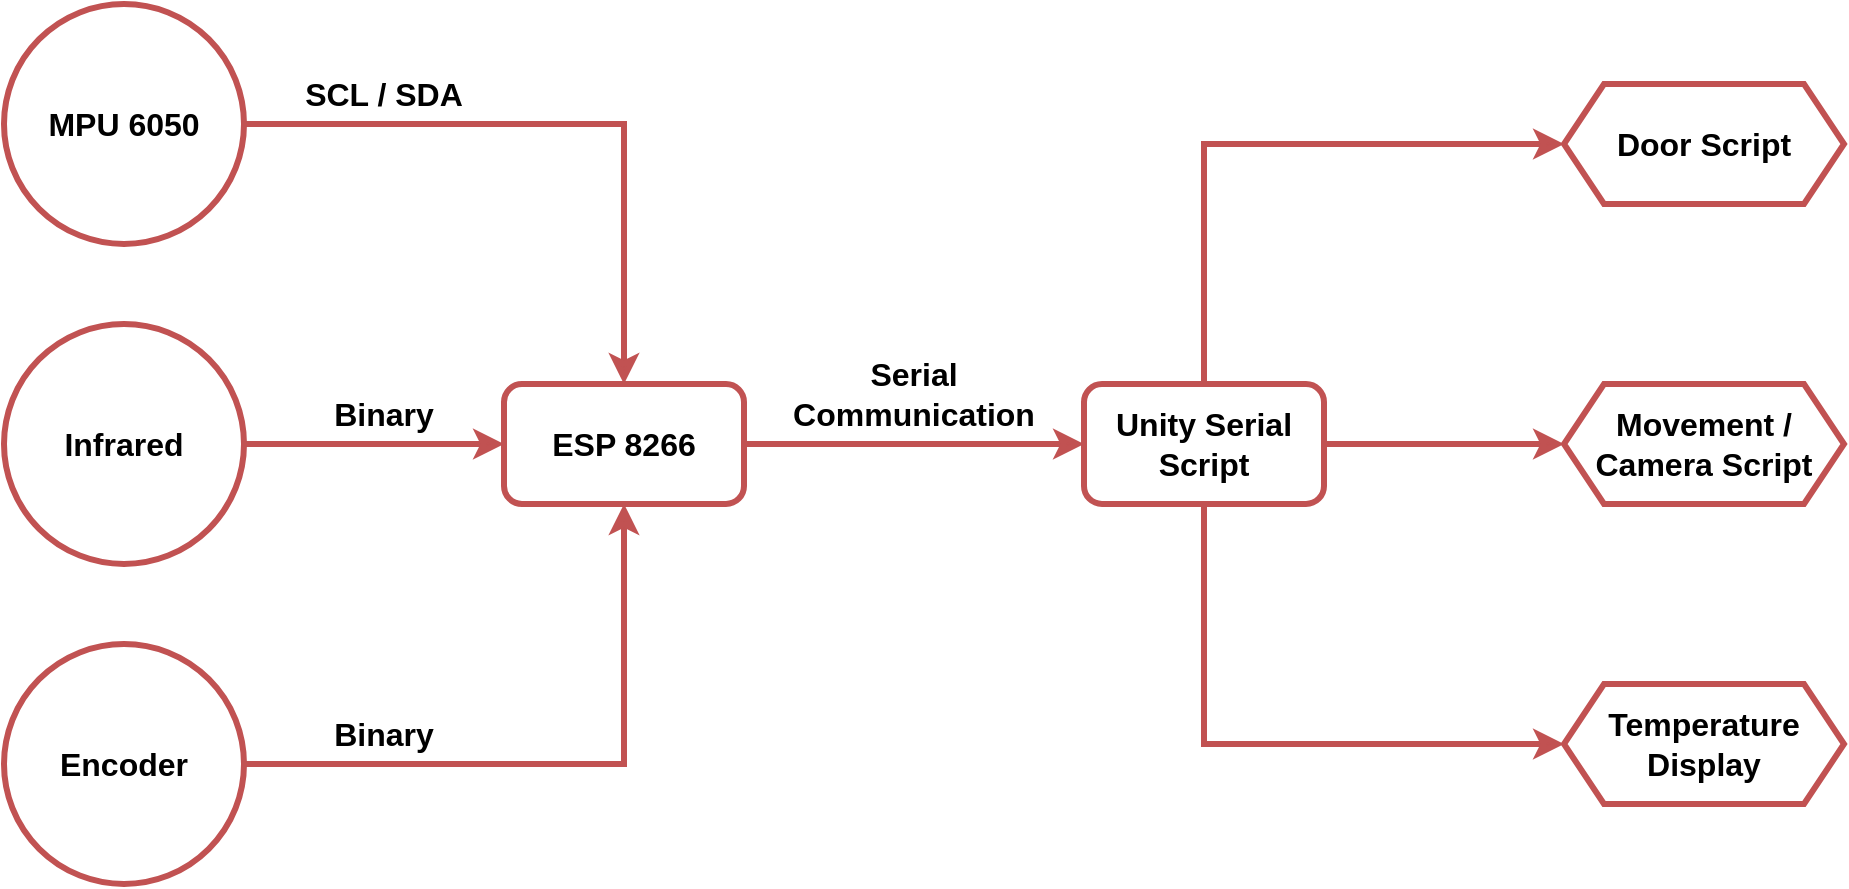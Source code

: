 <mxfile version="26.0.9">
  <diagram name="Page-1" id="j3pY8dBKefoVBeV--ytm">
    <mxGraphModel dx="1562" dy="818" grid="1" gridSize="10" guides="1" tooltips="1" connect="1" arrows="1" fold="1" page="1" pageScale="1" pageWidth="3300" pageHeight="4681" math="0" shadow="0">
      <root>
        <mxCell id="0" />
        <mxCell id="1" parent="0" />
        <mxCell id="4m4MqSXriAP7HQ8SUMze-7" style="edgeStyle=orthogonalEdgeStyle;rounded=0;orthogonalLoop=1;jettySize=auto;html=1;entryX=0.5;entryY=0;entryDx=0;entryDy=0;fontSize=16;strokeWidth=3;strokeColor=#C15252;fontStyle=1" edge="1" parent="1" source="4m4MqSXriAP7HQ8SUMze-1" target="4m4MqSXriAP7HQ8SUMze-6">
          <mxGeometry relative="1" as="geometry" />
        </mxCell>
        <mxCell id="4m4MqSXriAP7HQ8SUMze-1" value="MPU 6050" style="ellipse;whiteSpace=wrap;html=1;fillColor=none;fontSize=16;gradientColor=default;strokeWidth=3;strokeColor=#C15252;fontStyle=1" vertex="1" parent="1">
          <mxGeometry x="200" y="80" width="120" height="120" as="geometry" />
        </mxCell>
        <mxCell id="4m4MqSXriAP7HQ8SUMze-8" style="edgeStyle=orthogonalEdgeStyle;rounded=0;orthogonalLoop=1;jettySize=auto;html=1;exitX=1;exitY=0.5;exitDx=0;exitDy=0;entryX=0;entryY=0.5;entryDx=0;entryDy=0;fontSize=16;strokeWidth=3;strokeColor=#C15252;fontStyle=1" edge="1" parent="1" source="4m4MqSXriAP7HQ8SUMze-2" target="4m4MqSXriAP7HQ8SUMze-6">
          <mxGeometry relative="1" as="geometry" />
        </mxCell>
        <mxCell id="4m4MqSXriAP7HQ8SUMze-2" value="Infrared" style="ellipse;whiteSpace=wrap;html=1;fillColor=none;fontSize=16;strokeWidth=3;strokeColor=#C15252;fontStyle=1" vertex="1" parent="1">
          <mxGeometry x="200" y="240" width="120" height="120" as="geometry" />
        </mxCell>
        <mxCell id="4m4MqSXriAP7HQ8SUMze-9" style="edgeStyle=orthogonalEdgeStyle;rounded=0;orthogonalLoop=1;jettySize=auto;html=1;exitX=1;exitY=0.5;exitDx=0;exitDy=0;entryX=0.5;entryY=1;entryDx=0;entryDy=0;fontSize=16;strokeWidth=3;strokeColor=#C15252;fontStyle=1" edge="1" parent="1" source="4m4MqSXriAP7HQ8SUMze-3" target="4m4MqSXriAP7HQ8SUMze-6">
          <mxGeometry relative="1" as="geometry" />
        </mxCell>
        <mxCell id="4m4MqSXriAP7HQ8SUMze-3" value="Encoder" style="ellipse;whiteSpace=wrap;html=1;fillColor=none;fontSize=16;strokeWidth=3;strokeColor=#C15252;fontStyle=1" vertex="1" parent="1">
          <mxGeometry x="200" y="400" width="120" height="120" as="geometry" />
        </mxCell>
        <mxCell id="4m4MqSXriAP7HQ8SUMze-15" style="edgeStyle=orthogonalEdgeStyle;rounded=0;orthogonalLoop=1;jettySize=auto;html=1;exitX=1;exitY=0.5;exitDx=0;exitDy=0;fontSize=16;strokeWidth=3;strokeColor=#C15252;fontStyle=1" edge="1" parent="1" source="4m4MqSXriAP7HQ8SUMze-6">
          <mxGeometry relative="1" as="geometry">
            <mxPoint x="740" y="300" as="targetPoint" />
          </mxGeometry>
        </mxCell>
        <mxCell id="4m4MqSXriAP7HQ8SUMze-6" value="&lt;div&gt;ESP 8266&lt;/div&gt;" style="rounded=1;whiteSpace=wrap;html=1;fillColor=none;fontSize=16;strokeWidth=3;strokeColor=#C15252;fontStyle=1" vertex="1" parent="1">
          <mxGeometry x="450" y="270" width="120" height="60" as="geometry" />
        </mxCell>
        <mxCell id="4m4MqSXriAP7HQ8SUMze-10" value="SCL / SDA" style="text;html=1;align=center;verticalAlign=middle;whiteSpace=wrap;rounded=0;fontSize=16;strokeWidth=3;strokeColor=none;fontStyle=1" vertex="1" parent="1">
          <mxGeometry x="335" y="110" width="110" height="30" as="geometry" />
        </mxCell>
        <mxCell id="4m4MqSXriAP7HQ8SUMze-12" value="Binary" style="text;html=1;align=center;verticalAlign=middle;whiteSpace=wrap;rounded=0;fontSize=16;strokeWidth=3;strokeColor=none;fontStyle=1" vertex="1" parent="1">
          <mxGeometry x="360" y="270" width="60" height="30" as="geometry" />
        </mxCell>
        <mxCell id="4m4MqSXriAP7HQ8SUMze-13" value="Binary" style="text;html=1;align=center;verticalAlign=middle;whiteSpace=wrap;rounded=0;fontSize=16;strokeWidth=3;strokeColor=none;fontStyle=1" vertex="1" parent="1">
          <mxGeometry x="360" y="430" width="60" height="30" as="geometry" />
        </mxCell>
        <mxCell id="4m4MqSXriAP7HQ8SUMze-16" value="Serial Communication" style="text;html=1;align=center;verticalAlign=middle;whiteSpace=wrap;rounded=0;fontSize=16;strokeWidth=3;strokeColor=none;fontStyle=1" vertex="1" parent="1">
          <mxGeometry x="590" y="250" width="130" height="50" as="geometry" />
        </mxCell>
        <mxCell id="4m4MqSXriAP7HQ8SUMze-24" style="edgeStyle=orthogonalEdgeStyle;rounded=0;orthogonalLoop=1;jettySize=auto;html=1;exitX=0.5;exitY=0;exitDx=0;exitDy=0;entryX=0;entryY=0.5;entryDx=0;entryDy=0;fontSize=16;strokeWidth=3;strokeColor=#C15252;fontStyle=1" edge="1" parent="1" source="4m4MqSXriAP7HQ8SUMze-18" target="4m4MqSXriAP7HQ8SUMze-20">
          <mxGeometry relative="1" as="geometry" />
        </mxCell>
        <mxCell id="4m4MqSXriAP7HQ8SUMze-25" style="edgeStyle=orthogonalEdgeStyle;rounded=0;orthogonalLoop=1;jettySize=auto;html=1;exitX=1;exitY=0.5;exitDx=0;exitDy=0;entryX=0;entryY=0.5;entryDx=0;entryDy=0;fontSize=16;strokeWidth=3;strokeColor=#C15252;fontStyle=1" edge="1" parent="1" source="4m4MqSXriAP7HQ8SUMze-18" target="4m4MqSXriAP7HQ8SUMze-22">
          <mxGeometry relative="1" as="geometry" />
        </mxCell>
        <mxCell id="4m4MqSXriAP7HQ8SUMze-26" style="edgeStyle=orthogonalEdgeStyle;rounded=0;orthogonalLoop=1;jettySize=auto;html=1;exitX=0.5;exitY=1;exitDx=0;exitDy=0;entryX=0;entryY=0.5;entryDx=0;entryDy=0;fontSize=16;strokeWidth=3;strokeColor=#C15252;fontStyle=1" edge="1" parent="1" source="4m4MqSXriAP7HQ8SUMze-18" target="4m4MqSXriAP7HQ8SUMze-23">
          <mxGeometry relative="1" as="geometry" />
        </mxCell>
        <mxCell id="4m4MqSXriAP7HQ8SUMze-18" value="Unity Serial Script" style="rounded=1;whiteSpace=wrap;html=1;fillColor=none;fontSize=16;strokeWidth=3;strokeColor=#C15252;fontStyle=1" vertex="1" parent="1">
          <mxGeometry x="740" y="270" width="120" height="60" as="geometry" />
        </mxCell>
        <mxCell id="4m4MqSXriAP7HQ8SUMze-20" value="Door Script" style="shape=hexagon;perimeter=hexagonPerimeter2;whiteSpace=wrap;html=1;fixedSize=1;fillColor=none;fontSize=16;strokeWidth=3;strokeColor=#C15252;fontStyle=1" vertex="1" parent="1">
          <mxGeometry x="980" y="120" width="140" height="60" as="geometry" />
        </mxCell>
        <mxCell id="4m4MqSXriAP7HQ8SUMze-22" value="Movement / Camera Script" style="shape=hexagon;perimeter=hexagonPerimeter2;whiteSpace=wrap;html=1;fixedSize=1;fillColor=none;fontSize=16;strokeWidth=3;strokeColor=#C15252;fontStyle=1" vertex="1" parent="1">
          <mxGeometry x="980" y="270" width="140" height="60" as="geometry" />
        </mxCell>
        <mxCell id="4m4MqSXriAP7HQ8SUMze-23" value="&lt;div&gt;Temperature Display&lt;/div&gt;" style="shape=hexagon;perimeter=hexagonPerimeter2;whiteSpace=wrap;html=1;fixedSize=1;fillColor=none;fontSize=16;strokeWidth=3;strokeColor=#C15252;fontStyle=1" vertex="1" parent="1">
          <mxGeometry x="980" y="420" width="140" height="60" as="geometry" />
        </mxCell>
      </root>
    </mxGraphModel>
  </diagram>
</mxfile>
